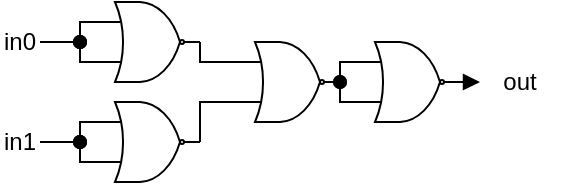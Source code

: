 <mxfile version="13.7.8" type="device"><diagram id="ULFDjyog6K9iWOhTpMxv" name="Page-1"><mxGraphModel dx="315" dy="205" grid="1" gridSize="10" guides="1" tooltips="1" connect="1" arrows="1" fold="1" page="1" pageScale="1" pageWidth="827" pageHeight="1169" math="0" shadow="0"><root><mxCell id="0"/><mxCell id="1" parent="0"/><mxCell id="lZCqzEsnzxZr4YElNjVc-6" style="edgeStyle=orthogonalEdgeStyle;rounded=0;orthogonalLoop=1;jettySize=auto;html=1;exitX=1;exitY=0.5;exitDx=0;exitDy=0;exitPerimeter=0;entryX=0;entryY=0.25;entryDx=0;entryDy=0;entryPerimeter=0;endArrow=none;endFill=0;" edge="1" parent="1" source="lZCqzEsnzxZr4YElNjVc-2" target="lZCqzEsnzxZr4YElNjVc-5"><mxGeometry relative="1" as="geometry"><Array as="points"><mxPoint x="410" y="340"/></Array></mxGeometry></mxCell><mxCell id="lZCqzEsnzxZr4YElNjVc-10" style="edgeStyle=orthogonalEdgeStyle;rounded=0;orthogonalLoop=1;jettySize=auto;html=1;exitX=0;exitY=0.25;exitDx=0;exitDy=0;exitPerimeter=0;endArrow=oval;endFill=1;" edge="1" parent="1" source="lZCqzEsnzxZr4YElNjVc-2"><mxGeometry relative="1" as="geometry"><mxPoint x="350" y="330" as="targetPoint"/></mxGeometry></mxCell><mxCell id="lZCqzEsnzxZr4YElNjVc-11" style="edgeStyle=orthogonalEdgeStyle;rounded=0;orthogonalLoop=1;jettySize=auto;html=1;exitX=0;exitY=0.75;exitDx=0;exitDy=0;exitPerimeter=0;endArrow=oval;endFill=1;" edge="1" parent="1" source="lZCqzEsnzxZr4YElNjVc-2"><mxGeometry relative="1" as="geometry"><mxPoint x="350" y="330" as="targetPoint"/></mxGeometry></mxCell><mxCell id="lZCqzEsnzxZr4YElNjVc-2" value="" style="verticalLabelPosition=bottom;shadow=0;dashed=0;align=center;html=1;verticalAlign=top;shape=mxgraph.electrical.logic_gates.logic_gate;operation=or;negating=1;" vertex="1" parent="1"><mxGeometry x="360" y="310" width="50" height="40" as="geometry"/></mxCell><mxCell id="lZCqzEsnzxZr4YElNjVc-7" style="edgeStyle=orthogonalEdgeStyle;rounded=0;orthogonalLoop=1;jettySize=auto;html=1;exitX=1;exitY=0.5;exitDx=0;exitDy=0;exitPerimeter=0;entryX=0;entryY=0.75;entryDx=0;entryDy=0;entryPerimeter=0;endArrow=none;endFill=0;" edge="1" parent="1" source="lZCqzEsnzxZr4YElNjVc-3" target="lZCqzEsnzxZr4YElNjVc-5"><mxGeometry relative="1" as="geometry"><Array as="points"><mxPoint x="410" y="360"/></Array></mxGeometry></mxCell><mxCell id="lZCqzEsnzxZr4YElNjVc-12" style="edgeStyle=orthogonalEdgeStyle;rounded=0;orthogonalLoop=1;jettySize=auto;html=1;exitX=0;exitY=0.25;exitDx=0;exitDy=0;exitPerimeter=0;endArrow=oval;endFill=1;" edge="1" parent="1" source="lZCqzEsnzxZr4YElNjVc-3"><mxGeometry relative="1" as="geometry"><mxPoint x="350" y="380" as="targetPoint"/></mxGeometry></mxCell><mxCell id="lZCqzEsnzxZr4YElNjVc-13" style="edgeStyle=orthogonalEdgeStyle;rounded=0;orthogonalLoop=1;jettySize=auto;html=1;exitX=0;exitY=0.75;exitDx=0;exitDy=0;exitPerimeter=0;endArrow=oval;endFill=1;" edge="1" parent="1" source="lZCqzEsnzxZr4YElNjVc-3"><mxGeometry relative="1" as="geometry"><mxPoint x="350" y="380" as="targetPoint"/></mxGeometry></mxCell><mxCell id="lZCqzEsnzxZr4YElNjVc-3" value="" style="verticalLabelPosition=bottom;shadow=0;dashed=0;align=center;html=1;verticalAlign=top;shape=mxgraph.electrical.logic_gates.logic_gate;operation=or;negating=1;" vertex="1" parent="1"><mxGeometry x="360" y="360" width="50" height="40" as="geometry"/></mxCell><mxCell id="lZCqzEsnzxZr4YElNjVc-8" style="edgeStyle=orthogonalEdgeStyle;rounded=0;orthogonalLoop=1;jettySize=auto;html=1;exitX=0;exitY=0.25;exitDx=0;exitDy=0;exitPerimeter=0;entryX=1;entryY=0.5;entryDx=0;entryDy=0;entryPerimeter=0;endArrow=oval;endFill=1;" edge="1" parent="1" source="lZCqzEsnzxZr4YElNjVc-4" target="lZCqzEsnzxZr4YElNjVc-5"><mxGeometry relative="1" as="geometry"/></mxCell><mxCell id="lZCqzEsnzxZr4YElNjVc-9" style="edgeStyle=orthogonalEdgeStyle;rounded=0;orthogonalLoop=1;jettySize=auto;html=1;exitX=0;exitY=0.75;exitDx=0;exitDy=0;exitPerimeter=0;endArrow=oval;endFill=1;" edge="1" parent="1" source="lZCqzEsnzxZr4YElNjVc-4"><mxGeometry relative="1" as="geometry"><mxPoint x="480" y="350" as="targetPoint"/></mxGeometry></mxCell><mxCell id="lZCqzEsnzxZr4YElNjVc-19" style="edgeStyle=orthogonalEdgeStyle;rounded=0;orthogonalLoop=1;jettySize=auto;html=1;exitX=1;exitY=0.5;exitDx=0;exitDy=0;exitPerimeter=0;endArrow=block;endFill=1;" edge="1" parent="1" source="lZCqzEsnzxZr4YElNjVc-4"><mxGeometry relative="1" as="geometry"><mxPoint x="550" y="350" as="targetPoint"/></mxGeometry></mxCell><mxCell id="lZCqzEsnzxZr4YElNjVc-4" value="" style="verticalLabelPosition=bottom;shadow=0;dashed=0;align=center;html=1;verticalAlign=top;shape=mxgraph.electrical.logic_gates.logic_gate;operation=or;negating=1;" vertex="1" parent="1"><mxGeometry x="490" y="330" width="50" height="40" as="geometry"/></mxCell><mxCell id="lZCqzEsnzxZr4YElNjVc-5" value="" style="verticalLabelPosition=bottom;shadow=0;dashed=0;align=center;html=1;verticalAlign=top;shape=mxgraph.electrical.logic_gates.logic_gate;operation=or;negating=1;" vertex="1" parent="1"><mxGeometry x="430" y="330" width="50" height="40" as="geometry"/></mxCell><mxCell id="lZCqzEsnzxZr4YElNjVc-15" value="" style="edgeStyle=orthogonalEdgeStyle;rounded=0;orthogonalLoop=1;jettySize=auto;html=1;endArrow=oval;endFill=1;" edge="1" parent="1" source="lZCqzEsnzxZr4YElNjVc-14"><mxGeometry relative="1" as="geometry"><mxPoint x="350" y="330" as="targetPoint"/></mxGeometry></mxCell><mxCell id="lZCqzEsnzxZr4YElNjVc-14" value="in0" style="text;html=1;strokeColor=none;fillColor=none;align=center;verticalAlign=middle;whiteSpace=wrap;rounded=0;" vertex="1" parent="1"><mxGeometry x="310" y="320" width="20" height="20" as="geometry"/></mxCell><mxCell id="lZCqzEsnzxZr4YElNjVc-16" value="" style="edgeStyle=orthogonalEdgeStyle;rounded=0;orthogonalLoop=1;jettySize=auto;html=1;endArrow=oval;endFill=1;" edge="1" parent="1" source="lZCqzEsnzxZr4YElNjVc-17"><mxGeometry relative="1" as="geometry"><mxPoint x="350" y="380" as="targetPoint"/></mxGeometry></mxCell><mxCell id="lZCqzEsnzxZr4YElNjVc-17" value="in1" style="text;html=1;strokeColor=none;fillColor=none;align=center;verticalAlign=middle;whiteSpace=wrap;rounded=0;" vertex="1" parent="1"><mxGeometry x="310" y="370" width="20" height="20" as="geometry"/></mxCell><mxCell id="lZCqzEsnzxZr4YElNjVc-18" value="out" style="text;html=1;strokeColor=none;fillColor=none;align=center;verticalAlign=middle;whiteSpace=wrap;rounded=0;" vertex="1" parent="1"><mxGeometry x="550" y="340" width="40" height="20" as="geometry"/></mxCell></root></mxGraphModel></diagram></mxfile>